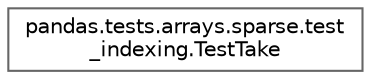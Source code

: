 digraph "Graphical Class Hierarchy"
{
 // LATEX_PDF_SIZE
  bgcolor="transparent";
  edge [fontname=Helvetica,fontsize=10,labelfontname=Helvetica,labelfontsize=10];
  node [fontname=Helvetica,fontsize=10,shape=box,height=0.2,width=0.4];
  rankdir="LR";
  Node0 [id="Node000000",label="pandas.tests.arrays.sparse.test\l_indexing.TestTake",height=0.2,width=0.4,color="grey40", fillcolor="white", style="filled",URL="$d2/d4e/classpandas_1_1tests_1_1arrays_1_1sparse_1_1test__indexing_1_1TestTake.html",tooltip=" "];
}
